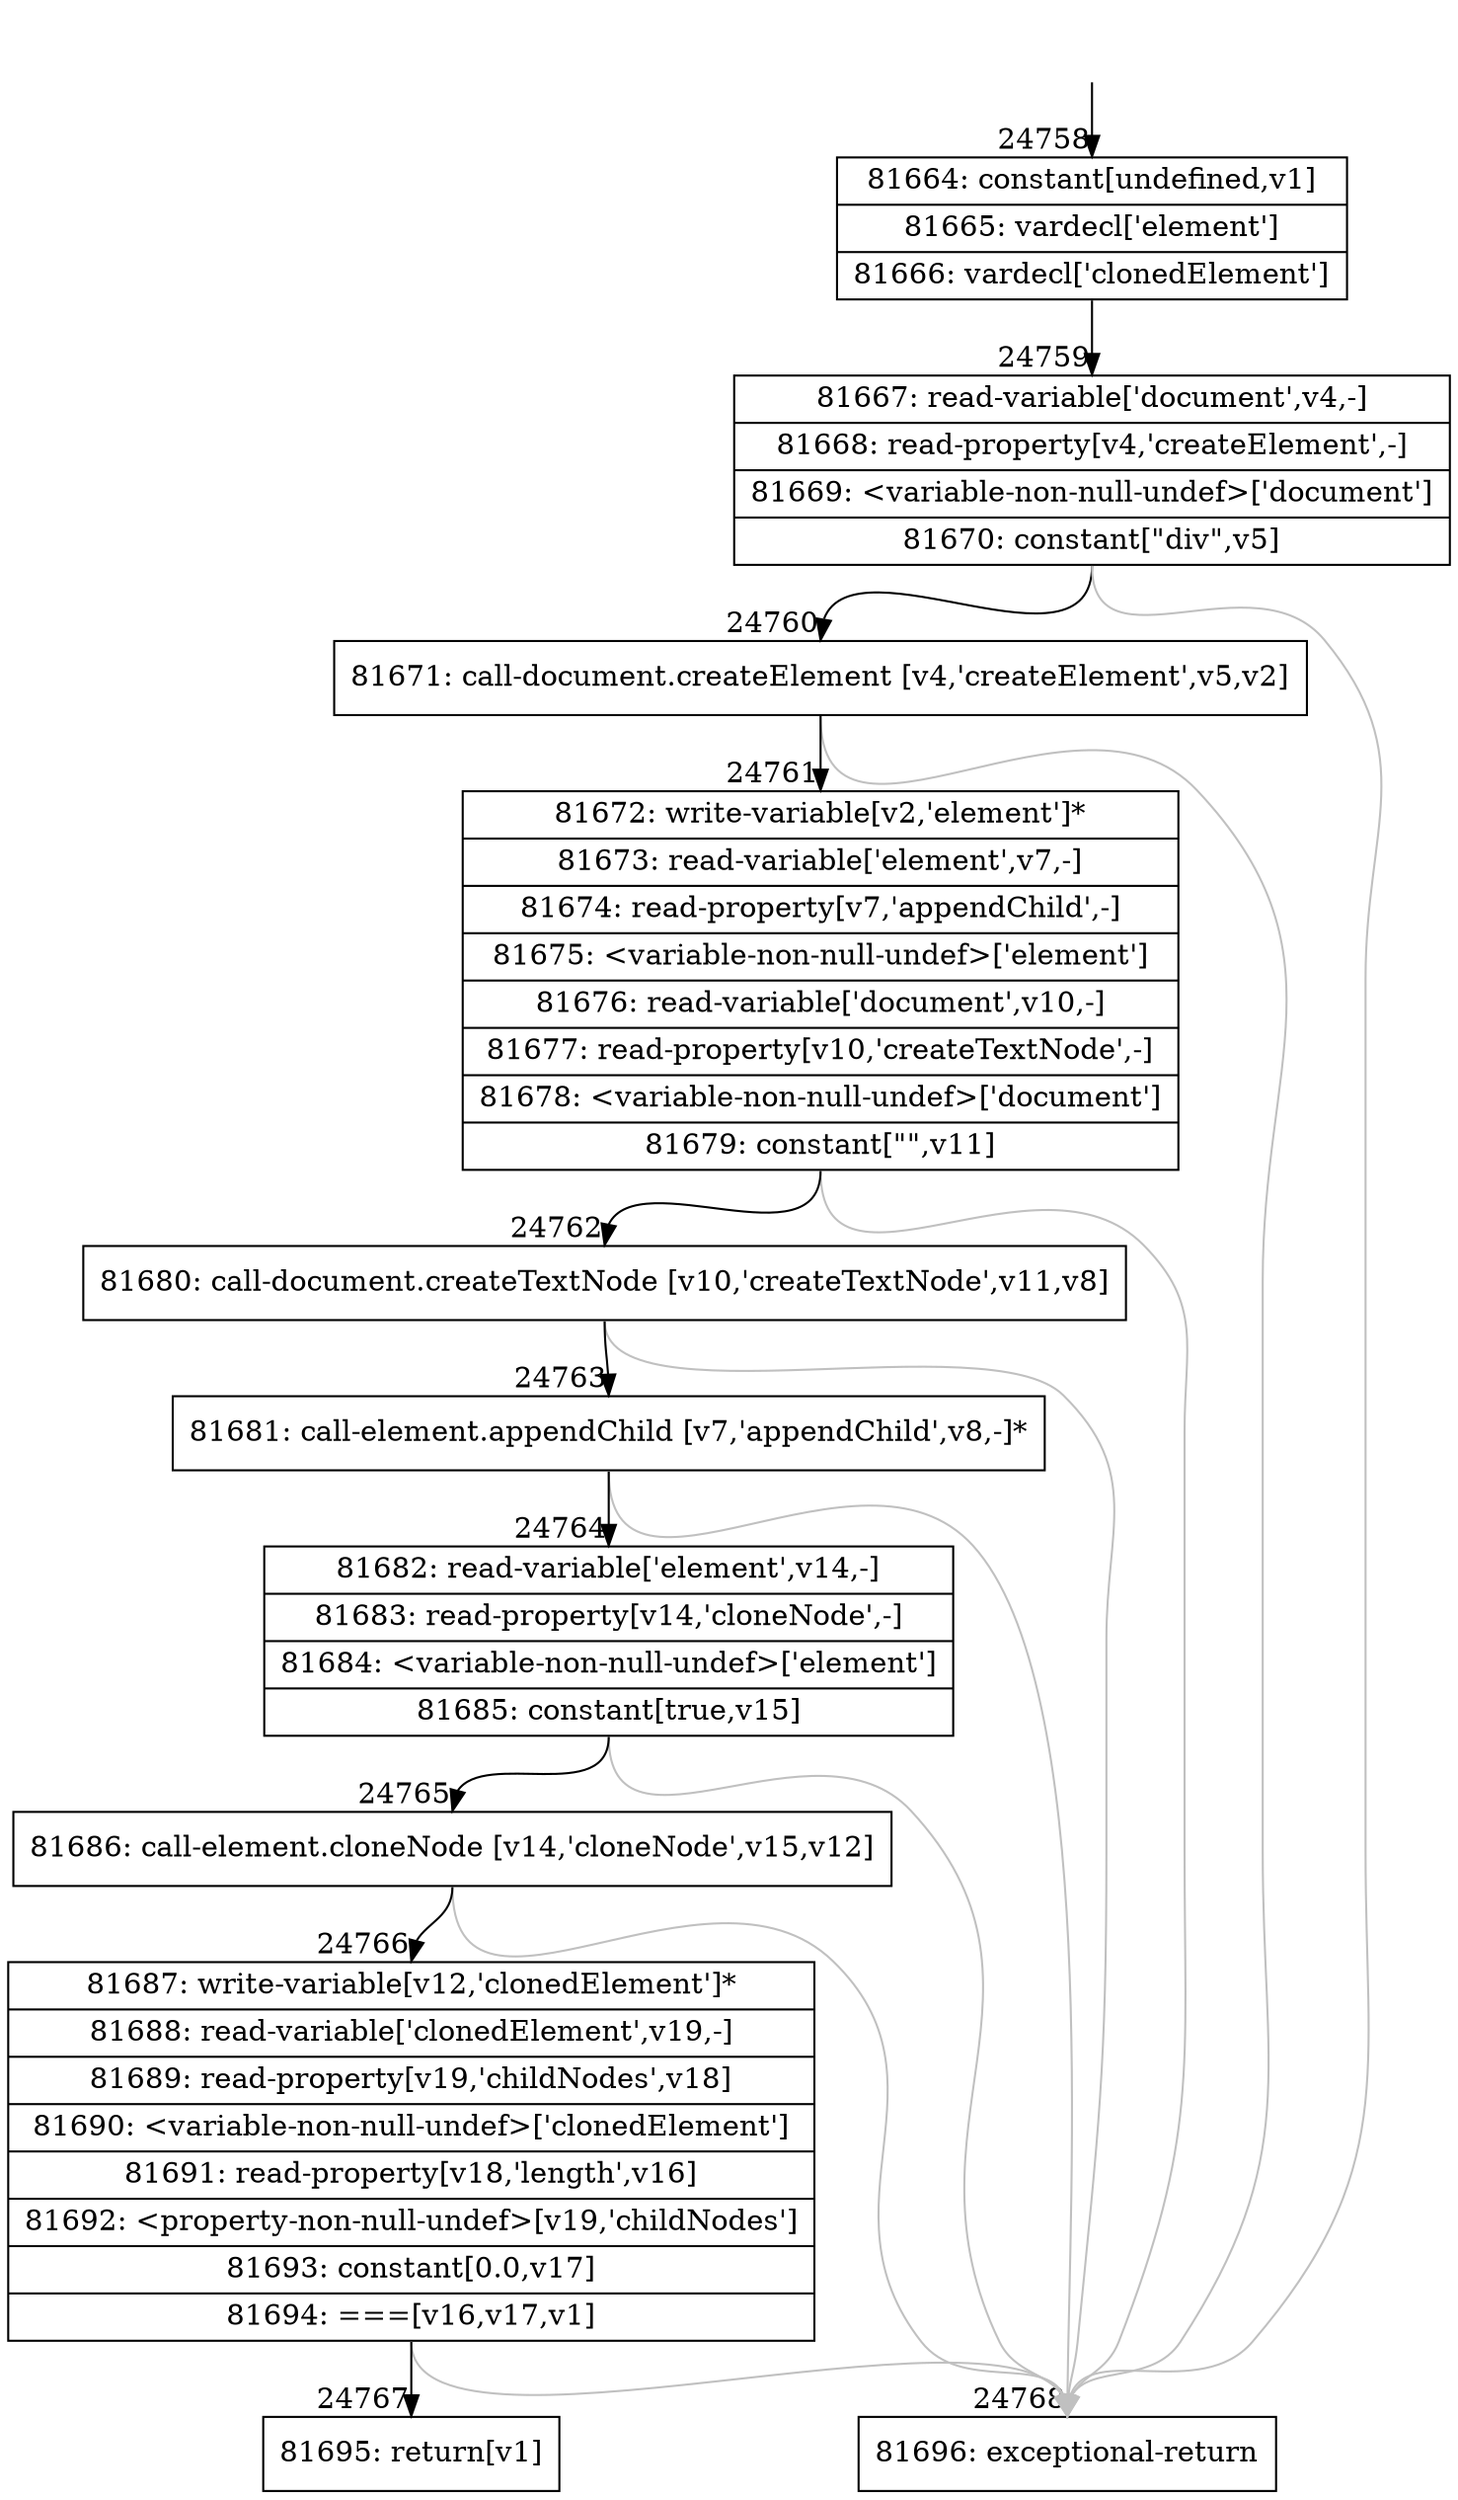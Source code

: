 digraph {
rankdir="TD"
BB_entry2174[shape=none,label=""];
BB_entry2174 -> BB24758 [tailport=s, headport=n, headlabel="    24758"]
BB24758 [shape=record label="{81664: constant[undefined,v1]|81665: vardecl['element']|81666: vardecl['clonedElement']}" ] 
BB24758 -> BB24759 [tailport=s, headport=n, headlabel="      24759"]
BB24759 [shape=record label="{81667: read-variable['document',v4,-]|81668: read-property[v4,'createElement',-]|81669: \<variable-non-null-undef\>['document']|81670: constant[\"div\",v5]}" ] 
BB24759 -> BB24760 [tailport=s, headport=n, headlabel="      24760"]
BB24759 -> BB24768 [tailport=s, headport=n, color=gray, headlabel="      24768"]
BB24760 [shape=record label="{81671: call-document.createElement [v4,'createElement',v5,v2]}" ] 
BB24760 -> BB24761 [tailport=s, headport=n, headlabel="      24761"]
BB24760 -> BB24768 [tailport=s, headport=n, color=gray]
BB24761 [shape=record label="{81672: write-variable[v2,'element']*|81673: read-variable['element',v7,-]|81674: read-property[v7,'appendChild',-]|81675: \<variable-non-null-undef\>['element']|81676: read-variable['document',v10,-]|81677: read-property[v10,'createTextNode',-]|81678: \<variable-non-null-undef\>['document']|81679: constant[\"\",v11]}" ] 
BB24761 -> BB24762 [tailport=s, headport=n, headlabel="      24762"]
BB24761 -> BB24768 [tailport=s, headport=n, color=gray]
BB24762 [shape=record label="{81680: call-document.createTextNode [v10,'createTextNode',v11,v8]}" ] 
BB24762 -> BB24763 [tailport=s, headport=n, headlabel="      24763"]
BB24762 -> BB24768 [tailport=s, headport=n, color=gray]
BB24763 [shape=record label="{81681: call-element.appendChild [v7,'appendChild',v8,-]*}" ] 
BB24763 -> BB24764 [tailport=s, headport=n, headlabel="      24764"]
BB24763 -> BB24768 [tailport=s, headport=n, color=gray]
BB24764 [shape=record label="{81682: read-variable['element',v14,-]|81683: read-property[v14,'cloneNode',-]|81684: \<variable-non-null-undef\>['element']|81685: constant[true,v15]}" ] 
BB24764 -> BB24765 [tailport=s, headport=n, headlabel="      24765"]
BB24764 -> BB24768 [tailport=s, headport=n, color=gray]
BB24765 [shape=record label="{81686: call-element.cloneNode [v14,'cloneNode',v15,v12]}" ] 
BB24765 -> BB24766 [tailport=s, headport=n, headlabel="      24766"]
BB24765 -> BB24768 [tailport=s, headport=n, color=gray]
BB24766 [shape=record label="{81687: write-variable[v12,'clonedElement']*|81688: read-variable['clonedElement',v19,-]|81689: read-property[v19,'childNodes',v18]|81690: \<variable-non-null-undef\>['clonedElement']|81691: read-property[v18,'length',v16]|81692: \<property-non-null-undef\>[v19,'childNodes']|81693: constant[0.0,v17]|81694: ===[v16,v17,v1]}" ] 
BB24766 -> BB24767 [tailport=s, headport=n, headlabel="      24767"]
BB24766 -> BB24768 [tailport=s, headport=n, color=gray]
BB24767 [shape=record label="{81695: return[v1]}" ] 
BB24768 [shape=record label="{81696: exceptional-return}" ] 
//#$~ 46328
}
